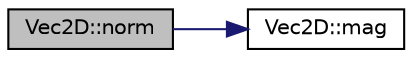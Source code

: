 digraph "Vec2D::norm"
{
  edge [fontname="Helvetica",fontsize="10",labelfontname="Helvetica",labelfontsize="10"];
  node [fontname="Helvetica",fontsize="10",shape=record];
  rankdir="LR";
  Node20 [label="Vec2D::norm",height=0.2,width=0.4,color="black", fillcolor="grey75", style="filled", fontcolor="black"];
  Node20 -> Node21 [color="midnightblue",fontsize="10",style="solid",fontname="Helvetica"];
  Node21 [label="Vec2D::mag",height=0.2,width=0.4,color="black", fillcolor="white", style="filled",URL="$namespace_vec2_d.html#a6b60aee1310fda86cdee2c134251a4b9"];
}
